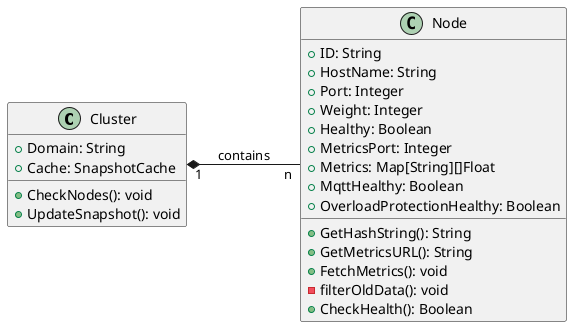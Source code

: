 @startuml
class Cluster {
  +Domain: String
  +Cache: SnapshotCache

  +CheckNodes(): void
  +UpdateSnapshot(): void
}

class Node {
  +ID: String
  +HostName: String
  +Port: Integer
  +Weight: Integer
  +Healthy: Boolean
  +MetricsPort: Integer
  +Metrics: Map[String][]Float
  +MqttHealthy: Boolean
  +OverloadProtectionHealthy: Boolean

  +GetHashString(): String
  +GetMetricsURL(): String
  +FetchMetrics(): void
  -filterOldData(): void
  +CheckHealth(): Boolean
}

left to right direction
Cluster "1" *-- "n" Node : contains
@enduml
